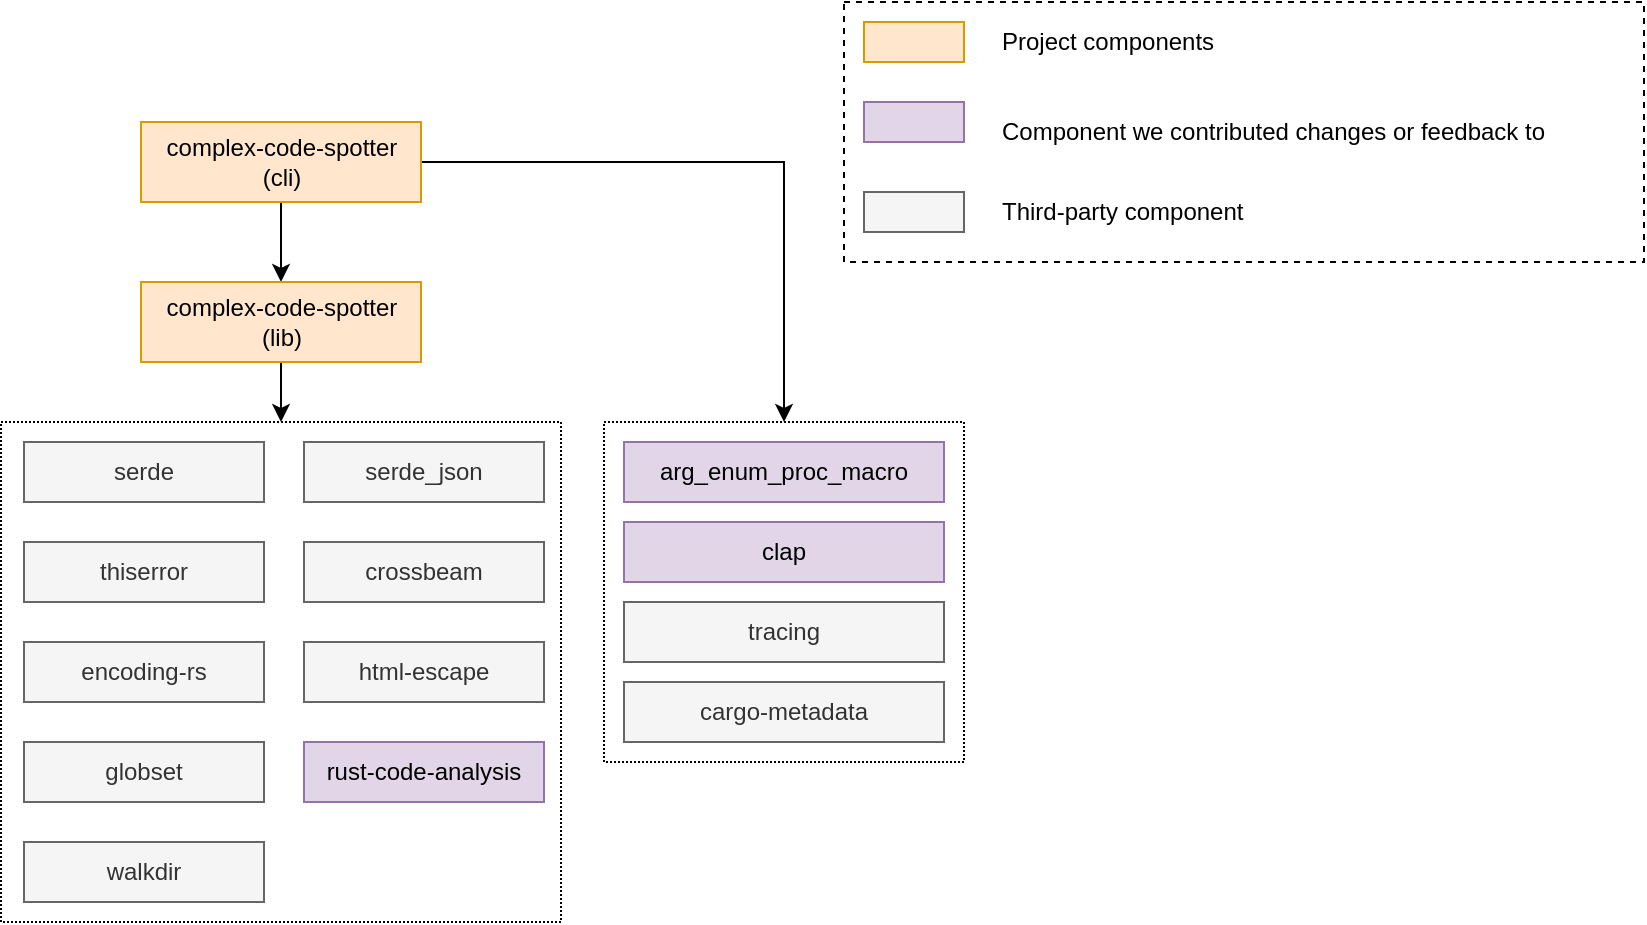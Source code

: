 <mxfile version="20.3.2"><diagram id="ftJq5Gx0GA-Aw0PAK08u" name="Page-1"><mxGraphModel dx="1422" dy="700" grid="1" gridSize="10" guides="1" tooltips="1" connect="1" arrows="1" fold="1" page="1" pageScale="1" pageWidth="827" pageHeight="1169" math="0" shadow="0"><root><mxCell id="0"/><mxCell id="1" parent="0"/><mxCell id="M9irUB0h2KHGSRAzB88L-9" value="" style="rounded=0;whiteSpace=wrap;html=1;fillColor=none;dashed=1;dashPattern=1 1;" parent="1" vertex="1"><mxGeometry x="350" y="400" width="180" height="170" as="geometry"/></mxCell><mxCell id="M9irUB0h2KHGSRAzB88L-11" value="" style="rounded=0;whiteSpace=wrap;html=1;fillColor=none;dashed=1;dashPattern=1 1;" parent="1" vertex="1"><mxGeometry x="48.5" y="400" width="280" height="250" as="geometry"/></mxCell><mxCell id="2d5rPYnU2d3fLlVKomKA-11" value="rust-code-analysis" style="rounded=0;whiteSpace=wrap;html=1;fillColor=#e1d5e7;strokeColor=#9673a6;" parent="1" vertex="1"><mxGeometry x="200" y="560" width="120" height="30" as="geometry"/></mxCell><mxCell id="2d5rPYnU2d3fLlVKomKA-12" value="serde" style="rounded=0;whiteSpace=wrap;html=1;fillColor=#f5f5f5;fontColor=#333333;strokeColor=#666666;" parent="1" vertex="1"><mxGeometry x="60" y="410" width="120" height="30" as="geometry"/></mxCell><mxCell id="2d5rPYnU2d3fLlVKomKA-13" value="serde_json" style="rounded=0;whiteSpace=wrap;html=1;fillColor=#f5f5f5;fontColor=#333333;strokeColor=#666666;" parent="1" vertex="1"><mxGeometry x="200" y="410" width="120" height="30" as="geometry"/></mxCell><mxCell id="2d5rPYnU2d3fLlVKomKA-14" value="tracing" style="rounded=0;whiteSpace=wrap;html=1;fillColor=#f5f5f5;fontColor=#333333;strokeColor=#666666;" parent="1" vertex="1"><mxGeometry x="360" y="490" width="160" height="30" as="geometry"/></mxCell><mxCell id="2d5rPYnU2d3fLlVKomKA-15" value="thiserror" style="rounded=0;whiteSpace=wrap;html=1;fillColor=#f5f5f5;fontColor=#333333;strokeColor=#666666;" parent="1" vertex="1"><mxGeometry x="60" y="460" width="120" height="30" as="geometry"/></mxCell><mxCell id="2d5rPYnU2d3fLlVKomKA-24" value="crossbeam" style="rounded=0;whiteSpace=wrap;html=1;fillColor=#f5f5f5;fontColor=#333333;strokeColor=#666666;" parent="1" vertex="1"><mxGeometry x="200" y="460" width="120" height="30" as="geometry"/></mxCell><mxCell id="KJ2daD6_K985VbgYto7u-3" style="edgeStyle=orthogonalEdgeStyle;rounded=0;orthogonalLoop=1;jettySize=auto;html=1;exitX=0.5;exitY=1;exitDx=0;exitDy=0;entryX=0.5;entryY=0;entryDx=0;entryDy=0;" edge="1" parent="1" source="2d5rPYnU2d3fLlVKomKA-3" target="KJ2daD6_K985VbgYto7u-2"><mxGeometry relative="1" as="geometry"/></mxCell><mxCell id="KJ2daD6_K985VbgYto7u-16" style="edgeStyle=orthogonalEdgeStyle;rounded=0;orthogonalLoop=1;jettySize=auto;html=1;exitX=1;exitY=0.5;exitDx=0;exitDy=0;entryX=0.5;entryY=0;entryDx=0;entryDy=0;" edge="1" parent="1" source="2d5rPYnU2d3fLlVKomKA-3" target="M9irUB0h2KHGSRAzB88L-9"><mxGeometry relative="1" as="geometry"/></mxCell><mxCell id="2d5rPYnU2d3fLlVKomKA-3" value="&lt;div&gt;complex-code-spotter&lt;/div&gt;&lt;div&gt;(cli)&lt;/div&gt;" style="rounded=0;whiteSpace=wrap;html=1;fillColor=#ffe6cc;strokeColor=#d79b00;flipV=1;flipH=0;container=0;" parent="1" vertex="1"><mxGeometry x="118.5" y="250" width="140" height="40" as="geometry"/></mxCell><mxCell id="xvNvad7jNfpvynQ2Yu9O-1" value="encoding-rs" style="rounded=0;whiteSpace=wrap;html=1;fillColor=#f5f5f5;fontColor=#333333;strokeColor=#666666;" parent="1" vertex="1"><mxGeometry x="60" y="510" width="120" height="30" as="geometry"/></mxCell><mxCell id="xvNvad7jNfpvynQ2Yu9O-2" value="html-escape" style="rounded=0;whiteSpace=wrap;html=1;fillColor=#f5f5f5;fontColor=#333333;strokeColor=#666666;" parent="1" vertex="1"><mxGeometry x="200" y="510" width="120" height="30" as="geometry"/></mxCell><mxCell id="xvNvad7jNfpvynQ2Yu9O-3" value="globset" style="rounded=0;whiteSpace=wrap;html=1;fillColor=#f5f5f5;fontColor=#333333;strokeColor=#666666;" parent="1" vertex="1"><mxGeometry x="60" y="560" width="120" height="30" as="geometry"/></mxCell><mxCell id="xvNvad7jNfpvynQ2Yu9O-4" value="arg_enum_proc_macro" style="rounded=0;whiteSpace=wrap;html=1;fillColor=#e1d5e7;strokeColor=#9673a6;" parent="1" vertex="1"><mxGeometry x="360" y="410" width="160" height="30" as="geometry"/></mxCell><mxCell id="xvNvad7jNfpvynQ2Yu9O-5" value="clap" style="rounded=0;whiteSpace=wrap;html=1;fillColor=#e1d5e7;strokeColor=#9673a6;" parent="1" vertex="1"><mxGeometry x="360" y="450" width="160" height="30" as="geometry"/></mxCell><mxCell id="xvNvad7jNfpvynQ2Yu9O-7" value="cargo-metadata" style="rounded=0;whiteSpace=wrap;html=1;fillColor=#f5f5f5;fontColor=#333333;strokeColor=#666666;" parent="1" vertex="1"><mxGeometry x="360" y="530" width="160" height="30" as="geometry"/></mxCell><mxCell id="xvNvad7jNfpvynQ2Yu9O-12" value="" style="group" parent="1" vertex="1" connectable="0"><mxGeometry x="470" y="190" width="400" height="130" as="geometry"/></mxCell><mxCell id="M9irUB0h2KHGSRAzB88L-33" value="" style="rounded=0;whiteSpace=wrap;html=1;dashed=1;fillColor=none;" parent="xvNvad7jNfpvynQ2Yu9O-12" vertex="1"><mxGeometry width="400" height="130" as="geometry"/></mxCell><mxCell id="M9irUB0h2KHGSRAzB88L-34" value="" style="rounded=0;whiteSpace=wrap;html=1;fillColor=#ffe6cc;strokeColor=#d79b00;" parent="xvNvad7jNfpvynQ2Yu9O-12" vertex="1"><mxGeometry x="10" y="10" width="50" height="20" as="geometry"/></mxCell><mxCell id="M9irUB0h2KHGSRAzB88L-35" value="Project components" style="text;html=1;strokeColor=none;fillColor=none;align=left;verticalAlign=middle;whiteSpace=wrap;rounded=0;" parent="xvNvad7jNfpvynQ2Yu9O-12" vertex="1"><mxGeometry x="77" y="5" width="213" height="30" as="geometry"/></mxCell><mxCell id="M9irUB0h2KHGSRAzB88L-36" value="" style="rounded=0;whiteSpace=wrap;html=1;fillColor=#e1d5e7;strokeColor=#9673a6;" parent="xvNvad7jNfpvynQ2Yu9O-12" vertex="1"><mxGeometry x="10" y="50" width="50" height="20" as="geometry"/></mxCell><mxCell id="M9irUB0h2KHGSRAzB88L-37" value="Component we contributed changes or feedback to" style="text;html=1;strokeColor=none;fillColor=none;align=left;verticalAlign=middle;whiteSpace=wrap;rounded=0;" parent="xvNvad7jNfpvynQ2Yu9O-12" vertex="1"><mxGeometry x="77" y="50" width="323" height="30" as="geometry"/></mxCell><mxCell id="M9irUB0h2KHGSRAzB88L-38" value="" style="rounded=0;whiteSpace=wrap;html=1;fillColor=#f5f5f5;strokeColor=#666666;fontColor=#333333;" parent="xvNvad7jNfpvynQ2Yu9O-12" vertex="1"><mxGeometry x="10" y="95" width="50" height="20" as="geometry"/></mxCell><mxCell id="M9irUB0h2KHGSRAzB88L-39" value="Third-party component" style="text;html=1;strokeColor=none;fillColor=none;align=left;verticalAlign=middle;whiteSpace=wrap;rounded=0;" parent="xvNvad7jNfpvynQ2Yu9O-12" vertex="1"><mxGeometry x="77" y="90" width="283" height="30" as="geometry"/></mxCell><mxCell id="KJ2daD6_K985VbgYto7u-14" style="edgeStyle=orthogonalEdgeStyle;rounded=0;orthogonalLoop=1;jettySize=auto;html=1;entryX=0.5;entryY=0;entryDx=0;entryDy=0;" edge="1" parent="1" source="KJ2daD6_K985VbgYto7u-2" target="M9irUB0h2KHGSRAzB88L-11"><mxGeometry relative="1" as="geometry"/></mxCell><mxCell id="KJ2daD6_K985VbgYto7u-2" value="&lt;div&gt;complex-code-spotter&lt;/div&gt;&lt;div&gt;(lib)&lt;/div&gt;" style="rounded=0;whiteSpace=wrap;html=1;fillColor=#ffe6cc;strokeColor=#d79b00;flipV=1;flipH=0;container=0;" vertex="1" parent="1"><mxGeometry x="118.5" y="330" width="140" height="40" as="geometry"/></mxCell><mxCell id="KJ2daD6_K985VbgYto7u-7" value="walkdir" style="rounded=0;whiteSpace=wrap;html=1;fillColor=#f5f5f5;fontColor=#333333;strokeColor=#666666;" vertex="1" parent="1"><mxGeometry x="60" y="610" width="120" height="30" as="geometry"/></mxCell></root></mxGraphModel></diagram></mxfile>